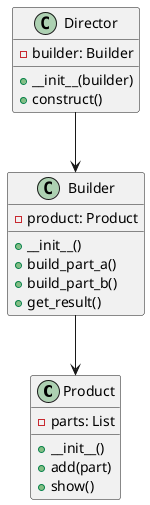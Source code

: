 @startuml

class Product {
    - parts: List
    + __init__()
    + add(part)
    + show()
}

class Builder {
    - product: Product
    + __init__()
    + build_part_a()
    + build_part_b()
    + get_result()
}

class Director {
    - builder: Builder
    + __init__(builder)
    + construct()
}

Director --> Builder
Builder --> Product

@enduml
